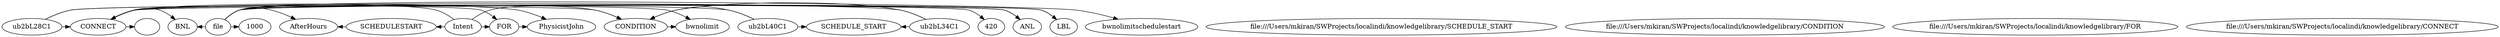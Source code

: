 // Intent
digraph {
	ub2bL28C1 [label=ub2bL28C1]
	CONNECT [label=CONNECT]
		ub2bL28C1 -> CONNECT [constraint=false]
	ub2bL40C1 [label=ub2bL40C1]
	SCHEDULE_START [label=SCHEDULE_START]
		ub2bL40C1 -> SCHEDULE_START [constraint=false]
	"file:///Users/mkiran/SWProjects/localindi/knowledgelibrary/SCHEDULE_START" [label="file:///Users/mkiran/SWProjects/localindi/knowledgelibrary/SCHEDULE_START"]
	1000 [label=1000]
		file:"///Users/mkiran/SWProjects/localindi/knowledgelibrary/SCHEDULE_START" -> 1000 [constraint=false]
	CONNECT [label=CONNECT]
	"" [label=""]
		CONNECT -> "" [constraint=false]
	SCHEDULESTART [label=SCHEDULESTART]
	AfterHours [label=AfterHours]
		SCHEDULESTART -> AfterHours [constraint=false]
	ub2bL28C1 [label=ub2bL28C1]
	FOR [label=FOR]
		ub2bL28C1 -> FOR [constraint=false]
	Intent [label=Intent]
	FOR [label=FOR]
		Intent -> FOR [constraint=false]
	"file:///Users/mkiran/SWProjects/localindi/knowledgelibrary/CONDITION" [label="file:///Users/mkiran/SWProjects/localindi/knowledgelibrary/CONDITION"]
	bwnolimit [label=bwnolimit]
		file:"///Users/mkiran/SWProjects/localindi/knowledgelibrary/CONDITION" -> bwnolimit [constraint=false]
	ub2bL34C1 [label=ub2bL34C1]
	CONDITION [label=CONDITION]
		ub2bL34C1 -> CONDITION [constraint=false]
	"file:///Users/mkiran/SWProjects/localindi/knowledgelibrary/SCHEDULE_START" [label="file:///Users/mkiran/SWProjects/localindi/knowledgelibrary/SCHEDULE_START"]
	420 [label=420]
		file:"///Users/mkiran/SWProjects/localindi/knowledgelibrary/SCHEDULE_START" -> 420 [constraint=false]
	CONNECT [label=CONNECT]
	BNL [label=BNL]
		CONNECT -> BNL [constraint=false]
	FOR [label=FOR]
	PhysicistJohn [label=PhysicistJohn]
		FOR -> PhysicistJohn [constraint=false]
	Intent [label=Intent]
	CONDITION [label=CONDITION]
		Intent -> CONDITION [constraint=false]
	Intent [label=Intent]
	SCHEDULESTART [label=SCHEDULESTART]
		Intent -> SCHEDULESTART [constraint=false]
	Intent [label=Intent]
	CONNECT [label=CONNECT]
		Intent -> CONNECT [constraint=false]
	ub2bL34C1 [label=ub2bL34C1]
	SCHEDULE_START [label=SCHEDULE_START]
		ub2bL34C1 -> SCHEDULE_START [constraint=false]
	"file:///Users/mkiran/SWProjects/localindi/knowledgelibrary/FOR" [label="file:///Users/mkiran/SWProjects/localindi/knowledgelibrary/FOR"]
	PhysicistJohn [label=PhysicistJohn]
		file:"///Users/mkiran/SWProjects/localindi/knowledgelibrary/FOR" -> PhysicistJohn [constraint=false]
	"file:///Users/mkiran/SWProjects/localindi/knowledgelibrary/CONNECT" [label="file:///Users/mkiran/SWProjects/localindi/knowledgelibrary/CONNECT"]
	ANL [label=ANL]
		file:"///Users/mkiran/SWProjects/localindi/knowledgelibrary/CONNECT" -> ANL [constraint=false]
	ub2bL34C1 [label=ub2bL34C1]
	CONNECT [label=CONNECT]
		ub2bL34C1 -> CONNECT [constraint=false]
	ub2bL40C1 [label=ub2bL40C1]
	CONDITION [label=CONDITION]
		ub2bL40C1 -> CONDITION [constraint=false]
	"file:///Users/mkiran/SWProjects/localindi/knowledgelibrary/CONNECT" [label="file:///Users/mkiran/SWProjects/localindi/knowledgelibrary/CONNECT"]
	LBL [label=LBL]
		file:"///Users/mkiran/SWProjects/localindi/knowledgelibrary/CONNECT" -> LBL [constraint=false]
	"file:///Users/mkiran/SWProjects/localindi/knowledgelibrary/CONDITION" [label="file:///Users/mkiran/SWProjects/localindi/knowledgelibrary/CONDITION"]
	AfterHours [label=AfterHours]
		file:"///Users/mkiran/SWProjects/localindi/knowledgelibrary/CONDITION" -> AfterHours [constraint=false]
	ub2bL28C1 [label=ub2bL28C1]
	CONDITION [label=CONDITION]
		ub2bL28C1 -> CONDITION [constraint=false]
	"file:///Users/mkiran/SWProjects/localindi/knowledgelibrary/CONDITION" [label="file:///Users/mkiran/SWProjects/localindi/knowledgelibrary/CONDITION"]
	bwnolimitschedulestart [label=bwnolimitschedulestart]
		file:"///Users/mkiran/SWProjects/localindi/knowledgelibrary/CONDITION" -> bwnolimitschedulestart [constraint=false]
	CONDITION [label=CONDITION]
	bwnolimit [label=bwnolimit]
		CONDITION -> bwnolimit [constraint=false]
	"file:///Users/mkiran/SWProjects/localindi/knowledgelibrary/CONNECT" [label="file:///Users/mkiran/SWProjects/localindi/knowledgelibrary/CONNECT"]
	BNL [label=BNL]
		file:"///Users/mkiran/SWProjects/localindi/knowledgelibrary/CONNECT" -> BNL [constraint=false]
	CONNECT [label=CONNECT]
	ANL [label=ANL]
		CONNECT -> ANL [constraint=false]
	ub2bL40C1 [label=ub2bL40C1]
	CONNECT [label=CONNECT]
		ub2bL40C1 -> CONNECT [constraint=false]
	CONNECT [label=CONNECT]
	LBL [label=LBL]
		CONNECT -> LBL [constraint=false]
}